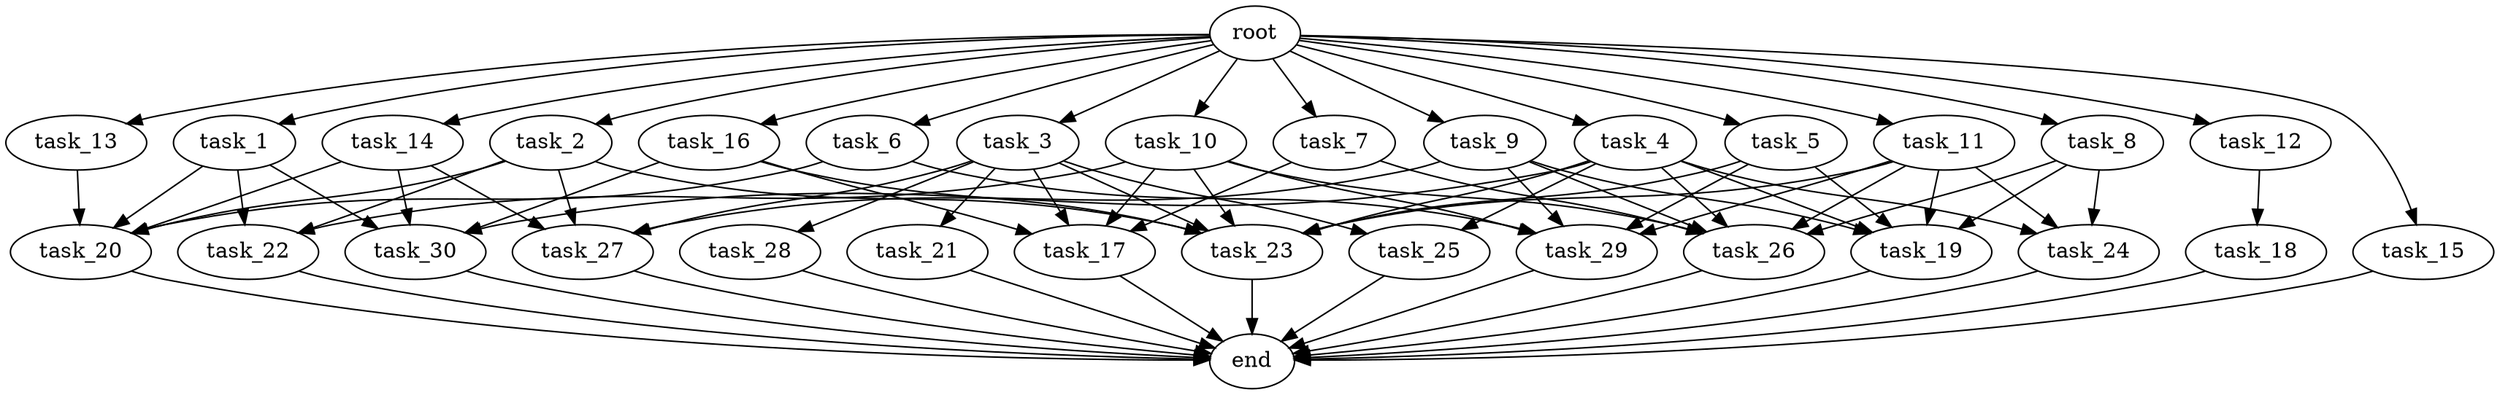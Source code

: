 digraph G {
  root [size="0.000000e+00"];
  task_1 [size="7.771282e+10"];
  task_2 [size="3.828607e+10"];
  task_3 [size="3.327215e+10"];
  task_4 [size="6.015264e+09"];
  task_5 [size="9.556101e+10"];
  task_6 [size="2.647384e+10"];
  task_7 [size="4.406308e+10"];
  task_8 [size="4.917726e+10"];
  task_9 [size="9.285934e+10"];
  task_10 [size="6.103409e+10"];
  task_11 [size="1.785243e+10"];
  task_12 [size="4.921081e+10"];
  task_13 [size="1.439582e+10"];
  task_14 [size="7.687305e+10"];
  task_15 [size="2.184647e+10"];
  task_16 [size="6.433738e+10"];
  task_17 [size="9.126180e+10"];
  task_18 [size="7.154288e+10"];
  task_19 [size="1.033768e+10"];
  task_20 [size="7.301221e+09"];
  task_21 [size="5.713874e+10"];
  task_22 [size="2.506713e+10"];
  task_23 [size="4.459375e+10"];
  task_24 [size="8.965227e+10"];
  task_25 [size="1.489394e+10"];
  task_26 [size="6.403712e+10"];
  task_27 [size="9.329004e+10"];
  task_28 [size="6.646394e+10"];
  task_29 [size="2.665098e+10"];
  task_30 [size="7.000852e+10"];
  end [size="0.000000e+00"];

  root -> task_1 [size="1.000000e-12"];
  root -> task_2 [size="1.000000e-12"];
  root -> task_3 [size="1.000000e-12"];
  root -> task_4 [size="1.000000e-12"];
  root -> task_5 [size="1.000000e-12"];
  root -> task_6 [size="1.000000e-12"];
  root -> task_7 [size="1.000000e-12"];
  root -> task_8 [size="1.000000e-12"];
  root -> task_9 [size="1.000000e-12"];
  root -> task_10 [size="1.000000e-12"];
  root -> task_11 [size="1.000000e-12"];
  root -> task_12 [size="1.000000e-12"];
  root -> task_13 [size="1.000000e-12"];
  root -> task_14 [size="1.000000e-12"];
  root -> task_15 [size="1.000000e-12"];
  root -> task_16 [size="1.000000e-12"];
  task_1 -> task_20 [size="1.460244e+07"];
  task_1 -> task_22 [size="8.355710e+07"];
  task_1 -> task_30 [size="1.750213e+08"];
  task_2 -> task_20 [size="1.460244e+07"];
  task_2 -> task_22 [size="8.355710e+07"];
  task_2 -> task_23 [size="6.370535e+07"];
  task_2 -> task_27 [size="2.332251e+08"];
  task_3 -> task_17 [size="2.281545e+08"];
  task_3 -> task_21 [size="5.713874e+08"];
  task_3 -> task_23 [size="6.370535e+07"];
  task_3 -> task_25 [size="7.446970e+07"];
  task_3 -> task_27 [size="2.332251e+08"];
  task_3 -> task_28 [size="6.646394e+08"];
  task_4 -> task_19 [size="2.067536e+07"];
  task_4 -> task_23 [size="6.370535e+07"];
  task_4 -> task_24 [size="2.988409e+08"];
  task_4 -> task_25 [size="7.446970e+07"];
  task_4 -> task_26 [size="1.067285e+08"];
  task_4 -> task_30 [size="1.750213e+08"];
  task_5 -> task_19 [size="2.067536e+07"];
  task_5 -> task_23 [size="6.370535e+07"];
  task_5 -> task_29 [size="5.330197e+07"];
  task_6 -> task_20 [size="1.460244e+07"];
  task_6 -> task_29 [size="5.330197e+07"];
  task_7 -> task_17 [size="2.281545e+08"];
  task_7 -> task_26 [size="1.067285e+08"];
  task_8 -> task_19 [size="2.067536e+07"];
  task_8 -> task_24 [size="2.988409e+08"];
  task_8 -> task_26 [size="1.067285e+08"];
  task_9 -> task_19 [size="2.067536e+07"];
  task_9 -> task_26 [size="1.067285e+08"];
  task_9 -> task_27 [size="2.332251e+08"];
  task_9 -> task_29 [size="5.330197e+07"];
  task_10 -> task_17 [size="2.281545e+08"];
  task_10 -> task_22 [size="8.355710e+07"];
  task_10 -> task_23 [size="6.370535e+07"];
  task_10 -> task_26 [size="1.067285e+08"];
  task_10 -> task_29 [size="5.330197e+07"];
  task_11 -> task_19 [size="2.067536e+07"];
  task_11 -> task_23 [size="6.370535e+07"];
  task_11 -> task_24 [size="2.988409e+08"];
  task_11 -> task_26 [size="1.067285e+08"];
  task_11 -> task_29 [size="5.330197e+07"];
  task_12 -> task_18 [size="7.154288e+08"];
  task_13 -> task_20 [size="1.460244e+07"];
  task_14 -> task_20 [size="1.460244e+07"];
  task_14 -> task_27 [size="2.332251e+08"];
  task_14 -> task_30 [size="1.750213e+08"];
  task_15 -> end [size="1.000000e-12"];
  task_16 -> task_17 [size="2.281545e+08"];
  task_16 -> task_23 [size="6.370535e+07"];
  task_16 -> task_30 [size="1.750213e+08"];
  task_17 -> end [size="1.000000e-12"];
  task_18 -> end [size="1.000000e-12"];
  task_19 -> end [size="1.000000e-12"];
  task_20 -> end [size="1.000000e-12"];
  task_21 -> end [size="1.000000e-12"];
  task_22 -> end [size="1.000000e-12"];
  task_23 -> end [size="1.000000e-12"];
  task_24 -> end [size="1.000000e-12"];
  task_25 -> end [size="1.000000e-12"];
  task_26 -> end [size="1.000000e-12"];
  task_27 -> end [size="1.000000e-12"];
  task_28 -> end [size="1.000000e-12"];
  task_29 -> end [size="1.000000e-12"];
  task_30 -> end [size="1.000000e-12"];
}
